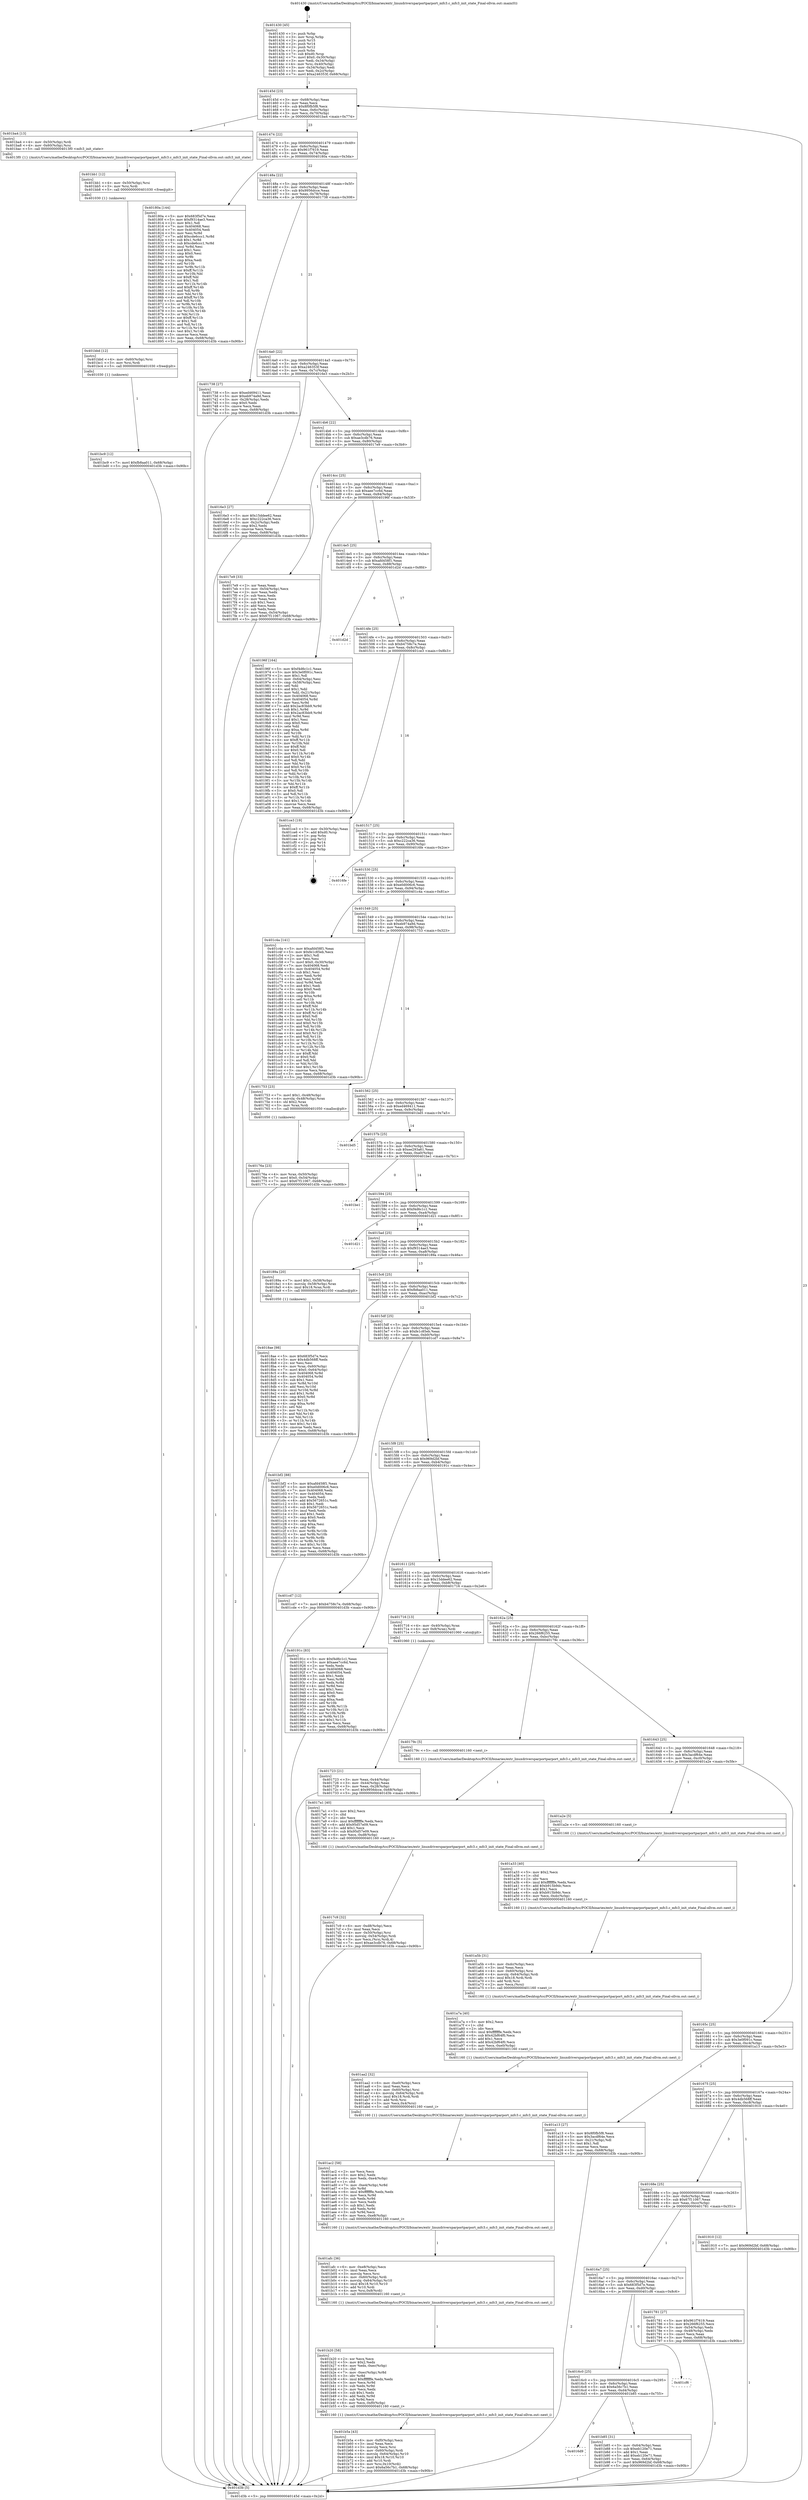 digraph "0x401430" {
  label = "0x401430 (/mnt/c/Users/mathe/Desktop/tcc/POCII/binaries/extr_linuxdriversparportparport_mfc3.c_mfc3_init_state_Final-ollvm.out::main(0))"
  labelloc = "t"
  node[shape=record]

  Entry [label="",width=0.3,height=0.3,shape=circle,fillcolor=black,style=filled]
  "0x40145d" [label="{
     0x40145d [23]\l
     | [instrs]\l
     &nbsp;&nbsp;0x40145d \<+3\>: mov -0x68(%rbp),%eax\l
     &nbsp;&nbsp;0x401460 \<+2\>: mov %eax,%ecx\l
     &nbsp;&nbsp;0x401462 \<+6\>: sub $0x8f0fb5f8,%ecx\l
     &nbsp;&nbsp;0x401468 \<+3\>: mov %eax,-0x6c(%rbp)\l
     &nbsp;&nbsp;0x40146b \<+3\>: mov %ecx,-0x70(%rbp)\l
     &nbsp;&nbsp;0x40146e \<+6\>: je 0000000000401ba4 \<main+0x774\>\l
  }"]
  "0x401ba4" [label="{
     0x401ba4 [13]\l
     | [instrs]\l
     &nbsp;&nbsp;0x401ba4 \<+4\>: mov -0x50(%rbp),%rdi\l
     &nbsp;&nbsp;0x401ba8 \<+4\>: mov -0x60(%rbp),%rsi\l
     &nbsp;&nbsp;0x401bac \<+5\>: call 00000000004013f0 \<mfc3_init_state\>\l
     | [calls]\l
     &nbsp;&nbsp;0x4013f0 \{1\} (/mnt/c/Users/mathe/Desktop/tcc/POCII/binaries/extr_linuxdriversparportparport_mfc3.c_mfc3_init_state_Final-ollvm.out::mfc3_init_state)\l
  }"]
  "0x401474" [label="{
     0x401474 [22]\l
     | [instrs]\l
     &nbsp;&nbsp;0x401474 \<+5\>: jmp 0000000000401479 \<main+0x49\>\l
     &nbsp;&nbsp;0x401479 \<+3\>: mov -0x6c(%rbp),%eax\l
     &nbsp;&nbsp;0x40147c \<+5\>: sub $0x961f7619,%eax\l
     &nbsp;&nbsp;0x401481 \<+3\>: mov %eax,-0x74(%rbp)\l
     &nbsp;&nbsp;0x401484 \<+6\>: je 000000000040180a \<main+0x3da\>\l
  }"]
  Exit [label="",width=0.3,height=0.3,shape=circle,fillcolor=black,style=filled,peripheries=2]
  "0x40180a" [label="{
     0x40180a [144]\l
     | [instrs]\l
     &nbsp;&nbsp;0x40180a \<+5\>: mov $0x683f5d7e,%eax\l
     &nbsp;&nbsp;0x40180f \<+5\>: mov $0xf9314ae3,%ecx\l
     &nbsp;&nbsp;0x401814 \<+2\>: mov $0x1,%dl\l
     &nbsp;&nbsp;0x401816 \<+7\>: mov 0x404068,%esi\l
     &nbsp;&nbsp;0x40181d \<+7\>: mov 0x404054,%edi\l
     &nbsp;&nbsp;0x401824 \<+3\>: mov %esi,%r8d\l
     &nbsp;&nbsp;0x401827 \<+7\>: add $0xcde6ccc1,%r8d\l
     &nbsp;&nbsp;0x40182e \<+4\>: sub $0x1,%r8d\l
     &nbsp;&nbsp;0x401832 \<+7\>: sub $0xcde6ccc1,%r8d\l
     &nbsp;&nbsp;0x401839 \<+4\>: imul %r8d,%esi\l
     &nbsp;&nbsp;0x40183d \<+3\>: and $0x1,%esi\l
     &nbsp;&nbsp;0x401840 \<+3\>: cmp $0x0,%esi\l
     &nbsp;&nbsp;0x401843 \<+4\>: sete %r9b\l
     &nbsp;&nbsp;0x401847 \<+3\>: cmp $0xa,%edi\l
     &nbsp;&nbsp;0x40184a \<+4\>: setl %r10b\l
     &nbsp;&nbsp;0x40184e \<+3\>: mov %r9b,%r11b\l
     &nbsp;&nbsp;0x401851 \<+4\>: xor $0xff,%r11b\l
     &nbsp;&nbsp;0x401855 \<+3\>: mov %r10b,%bl\l
     &nbsp;&nbsp;0x401858 \<+3\>: xor $0xff,%bl\l
     &nbsp;&nbsp;0x40185b \<+3\>: xor $0x1,%dl\l
     &nbsp;&nbsp;0x40185e \<+3\>: mov %r11b,%r14b\l
     &nbsp;&nbsp;0x401861 \<+4\>: and $0xff,%r14b\l
     &nbsp;&nbsp;0x401865 \<+3\>: and %dl,%r9b\l
     &nbsp;&nbsp;0x401868 \<+3\>: mov %bl,%r15b\l
     &nbsp;&nbsp;0x40186b \<+4\>: and $0xff,%r15b\l
     &nbsp;&nbsp;0x40186f \<+3\>: and %dl,%r10b\l
     &nbsp;&nbsp;0x401872 \<+3\>: or %r9b,%r14b\l
     &nbsp;&nbsp;0x401875 \<+3\>: or %r10b,%r15b\l
     &nbsp;&nbsp;0x401878 \<+3\>: xor %r15b,%r14b\l
     &nbsp;&nbsp;0x40187b \<+3\>: or %bl,%r11b\l
     &nbsp;&nbsp;0x40187e \<+4\>: xor $0xff,%r11b\l
     &nbsp;&nbsp;0x401882 \<+3\>: or $0x1,%dl\l
     &nbsp;&nbsp;0x401885 \<+3\>: and %dl,%r11b\l
     &nbsp;&nbsp;0x401888 \<+3\>: or %r11b,%r14b\l
     &nbsp;&nbsp;0x40188b \<+4\>: test $0x1,%r14b\l
     &nbsp;&nbsp;0x40188f \<+3\>: cmovne %ecx,%eax\l
     &nbsp;&nbsp;0x401892 \<+3\>: mov %eax,-0x68(%rbp)\l
     &nbsp;&nbsp;0x401895 \<+5\>: jmp 0000000000401d3b \<main+0x90b\>\l
  }"]
  "0x40148a" [label="{
     0x40148a [22]\l
     | [instrs]\l
     &nbsp;&nbsp;0x40148a \<+5\>: jmp 000000000040148f \<main+0x5f\>\l
     &nbsp;&nbsp;0x40148f \<+3\>: mov -0x6c(%rbp),%eax\l
     &nbsp;&nbsp;0x401492 \<+5\>: sub $0x9956dcce,%eax\l
     &nbsp;&nbsp;0x401497 \<+3\>: mov %eax,-0x78(%rbp)\l
     &nbsp;&nbsp;0x40149a \<+6\>: je 0000000000401738 \<main+0x308\>\l
  }"]
  "0x401bc9" [label="{
     0x401bc9 [12]\l
     | [instrs]\l
     &nbsp;&nbsp;0x401bc9 \<+7\>: movl $0xfb8aa011,-0x68(%rbp)\l
     &nbsp;&nbsp;0x401bd0 \<+5\>: jmp 0000000000401d3b \<main+0x90b\>\l
  }"]
  "0x401738" [label="{
     0x401738 [27]\l
     | [instrs]\l
     &nbsp;&nbsp;0x401738 \<+5\>: mov $0xed469411,%eax\l
     &nbsp;&nbsp;0x40173d \<+5\>: mov $0xeb974a9d,%ecx\l
     &nbsp;&nbsp;0x401742 \<+3\>: mov -0x28(%rbp),%edx\l
     &nbsp;&nbsp;0x401745 \<+3\>: cmp $0x0,%edx\l
     &nbsp;&nbsp;0x401748 \<+3\>: cmove %ecx,%eax\l
     &nbsp;&nbsp;0x40174b \<+3\>: mov %eax,-0x68(%rbp)\l
     &nbsp;&nbsp;0x40174e \<+5\>: jmp 0000000000401d3b \<main+0x90b\>\l
  }"]
  "0x4014a0" [label="{
     0x4014a0 [22]\l
     | [instrs]\l
     &nbsp;&nbsp;0x4014a0 \<+5\>: jmp 00000000004014a5 \<main+0x75\>\l
     &nbsp;&nbsp;0x4014a5 \<+3\>: mov -0x6c(%rbp),%eax\l
     &nbsp;&nbsp;0x4014a8 \<+5\>: sub $0xa246353f,%eax\l
     &nbsp;&nbsp;0x4014ad \<+3\>: mov %eax,-0x7c(%rbp)\l
     &nbsp;&nbsp;0x4014b0 \<+6\>: je 00000000004016e3 \<main+0x2b3\>\l
  }"]
  "0x401bbd" [label="{
     0x401bbd [12]\l
     | [instrs]\l
     &nbsp;&nbsp;0x401bbd \<+4\>: mov -0x60(%rbp),%rsi\l
     &nbsp;&nbsp;0x401bc1 \<+3\>: mov %rsi,%rdi\l
     &nbsp;&nbsp;0x401bc4 \<+5\>: call 0000000000401030 \<free@plt\>\l
     | [calls]\l
     &nbsp;&nbsp;0x401030 \{1\} (unknown)\l
  }"]
  "0x4016e3" [label="{
     0x4016e3 [27]\l
     | [instrs]\l
     &nbsp;&nbsp;0x4016e3 \<+5\>: mov $0x15ddee62,%eax\l
     &nbsp;&nbsp;0x4016e8 \<+5\>: mov $0xc222ca36,%ecx\l
     &nbsp;&nbsp;0x4016ed \<+3\>: mov -0x2c(%rbp),%edx\l
     &nbsp;&nbsp;0x4016f0 \<+3\>: cmp $0x2,%edx\l
     &nbsp;&nbsp;0x4016f3 \<+3\>: cmovne %ecx,%eax\l
     &nbsp;&nbsp;0x4016f6 \<+3\>: mov %eax,-0x68(%rbp)\l
     &nbsp;&nbsp;0x4016f9 \<+5\>: jmp 0000000000401d3b \<main+0x90b\>\l
  }"]
  "0x4014b6" [label="{
     0x4014b6 [22]\l
     | [instrs]\l
     &nbsp;&nbsp;0x4014b6 \<+5\>: jmp 00000000004014bb \<main+0x8b\>\l
     &nbsp;&nbsp;0x4014bb \<+3\>: mov -0x6c(%rbp),%eax\l
     &nbsp;&nbsp;0x4014be \<+5\>: sub $0xae3cdb76,%eax\l
     &nbsp;&nbsp;0x4014c3 \<+3\>: mov %eax,-0x80(%rbp)\l
     &nbsp;&nbsp;0x4014c6 \<+6\>: je 00000000004017e9 \<main+0x3b9\>\l
  }"]
  "0x401d3b" [label="{
     0x401d3b [5]\l
     | [instrs]\l
     &nbsp;&nbsp;0x401d3b \<+5\>: jmp 000000000040145d \<main+0x2d\>\l
  }"]
  "0x401430" [label="{
     0x401430 [45]\l
     | [instrs]\l
     &nbsp;&nbsp;0x401430 \<+1\>: push %rbp\l
     &nbsp;&nbsp;0x401431 \<+3\>: mov %rsp,%rbp\l
     &nbsp;&nbsp;0x401434 \<+2\>: push %r15\l
     &nbsp;&nbsp;0x401436 \<+2\>: push %r14\l
     &nbsp;&nbsp;0x401438 \<+2\>: push %r12\l
     &nbsp;&nbsp;0x40143a \<+1\>: push %rbx\l
     &nbsp;&nbsp;0x40143b \<+7\>: sub $0xd0,%rsp\l
     &nbsp;&nbsp;0x401442 \<+7\>: movl $0x0,-0x30(%rbp)\l
     &nbsp;&nbsp;0x401449 \<+3\>: mov %edi,-0x34(%rbp)\l
     &nbsp;&nbsp;0x40144c \<+4\>: mov %rsi,-0x40(%rbp)\l
     &nbsp;&nbsp;0x401450 \<+3\>: mov -0x34(%rbp),%edi\l
     &nbsp;&nbsp;0x401453 \<+3\>: mov %edi,-0x2c(%rbp)\l
     &nbsp;&nbsp;0x401456 \<+7\>: movl $0xa246353f,-0x68(%rbp)\l
  }"]
  "0x401bb1" [label="{
     0x401bb1 [12]\l
     | [instrs]\l
     &nbsp;&nbsp;0x401bb1 \<+4\>: mov -0x50(%rbp),%rsi\l
     &nbsp;&nbsp;0x401bb5 \<+3\>: mov %rsi,%rdi\l
     &nbsp;&nbsp;0x401bb8 \<+5\>: call 0000000000401030 \<free@plt\>\l
     | [calls]\l
     &nbsp;&nbsp;0x401030 \{1\} (unknown)\l
  }"]
  "0x4017e9" [label="{
     0x4017e9 [33]\l
     | [instrs]\l
     &nbsp;&nbsp;0x4017e9 \<+2\>: xor %eax,%eax\l
     &nbsp;&nbsp;0x4017eb \<+3\>: mov -0x54(%rbp),%ecx\l
     &nbsp;&nbsp;0x4017ee \<+2\>: mov %eax,%edx\l
     &nbsp;&nbsp;0x4017f0 \<+2\>: sub %ecx,%edx\l
     &nbsp;&nbsp;0x4017f2 \<+2\>: mov %eax,%ecx\l
     &nbsp;&nbsp;0x4017f4 \<+3\>: sub $0x1,%ecx\l
     &nbsp;&nbsp;0x4017f7 \<+2\>: add %ecx,%edx\l
     &nbsp;&nbsp;0x4017f9 \<+2\>: sub %edx,%eax\l
     &nbsp;&nbsp;0x4017fb \<+3\>: mov %eax,-0x54(%rbp)\l
     &nbsp;&nbsp;0x4017fe \<+7\>: movl $0x67f11067,-0x68(%rbp)\l
     &nbsp;&nbsp;0x401805 \<+5\>: jmp 0000000000401d3b \<main+0x90b\>\l
  }"]
  "0x4014cc" [label="{
     0x4014cc [25]\l
     | [instrs]\l
     &nbsp;&nbsp;0x4014cc \<+5\>: jmp 00000000004014d1 \<main+0xa1\>\l
     &nbsp;&nbsp;0x4014d1 \<+3\>: mov -0x6c(%rbp),%eax\l
     &nbsp;&nbsp;0x4014d4 \<+5\>: sub $0xaee7cc6d,%eax\l
     &nbsp;&nbsp;0x4014d9 \<+6\>: mov %eax,-0x84(%rbp)\l
     &nbsp;&nbsp;0x4014df \<+6\>: je 000000000040196f \<main+0x53f\>\l
  }"]
  "0x4016d9" [label="{
     0x4016d9\l
  }", style=dashed]
  "0x40196f" [label="{
     0x40196f [164]\l
     | [instrs]\l
     &nbsp;&nbsp;0x40196f \<+5\>: mov $0xf4d6c1c1,%eax\l
     &nbsp;&nbsp;0x401974 \<+5\>: mov $0x3e0f091c,%ecx\l
     &nbsp;&nbsp;0x401979 \<+2\>: mov $0x1,%dl\l
     &nbsp;&nbsp;0x40197b \<+3\>: mov -0x64(%rbp),%esi\l
     &nbsp;&nbsp;0x40197e \<+3\>: cmp -0x58(%rbp),%esi\l
     &nbsp;&nbsp;0x401981 \<+4\>: setl %dil\l
     &nbsp;&nbsp;0x401985 \<+4\>: and $0x1,%dil\l
     &nbsp;&nbsp;0x401989 \<+4\>: mov %dil,-0x21(%rbp)\l
     &nbsp;&nbsp;0x40198d \<+7\>: mov 0x404068,%esi\l
     &nbsp;&nbsp;0x401994 \<+8\>: mov 0x404054,%r8d\l
     &nbsp;&nbsp;0x40199c \<+3\>: mov %esi,%r9d\l
     &nbsp;&nbsp;0x40199f \<+7\>: add $0x2ac83bb9,%r9d\l
     &nbsp;&nbsp;0x4019a6 \<+4\>: sub $0x1,%r9d\l
     &nbsp;&nbsp;0x4019aa \<+7\>: sub $0x2ac83bb9,%r9d\l
     &nbsp;&nbsp;0x4019b1 \<+4\>: imul %r9d,%esi\l
     &nbsp;&nbsp;0x4019b5 \<+3\>: and $0x1,%esi\l
     &nbsp;&nbsp;0x4019b8 \<+3\>: cmp $0x0,%esi\l
     &nbsp;&nbsp;0x4019bb \<+4\>: sete %dil\l
     &nbsp;&nbsp;0x4019bf \<+4\>: cmp $0xa,%r8d\l
     &nbsp;&nbsp;0x4019c3 \<+4\>: setl %r10b\l
     &nbsp;&nbsp;0x4019c7 \<+3\>: mov %dil,%r11b\l
     &nbsp;&nbsp;0x4019ca \<+4\>: xor $0xff,%r11b\l
     &nbsp;&nbsp;0x4019ce \<+3\>: mov %r10b,%bl\l
     &nbsp;&nbsp;0x4019d1 \<+3\>: xor $0xff,%bl\l
     &nbsp;&nbsp;0x4019d4 \<+3\>: xor $0x0,%dl\l
     &nbsp;&nbsp;0x4019d7 \<+3\>: mov %r11b,%r14b\l
     &nbsp;&nbsp;0x4019da \<+4\>: and $0x0,%r14b\l
     &nbsp;&nbsp;0x4019de \<+3\>: and %dl,%dil\l
     &nbsp;&nbsp;0x4019e1 \<+3\>: mov %bl,%r15b\l
     &nbsp;&nbsp;0x4019e4 \<+4\>: and $0x0,%r15b\l
     &nbsp;&nbsp;0x4019e8 \<+3\>: and %dl,%r10b\l
     &nbsp;&nbsp;0x4019eb \<+3\>: or %dil,%r14b\l
     &nbsp;&nbsp;0x4019ee \<+3\>: or %r10b,%r15b\l
     &nbsp;&nbsp;0x4019f1 \<+3\>: xor %r15b,%r14b\l
     &nbsp;&nbsp;0x4019f4 \<+3\>: or %bl,%r11b\l
     &nbsp;&nbsp;0x4019f7 \<+4\>: xor $0xff,%r11b\l
     &nbsp;&nbsp;0x4019fb \<+3\>: or $0x0,%dl\l
     &nbsp;&nbsp;0x4019fe \<+3\>: and %dl,%r11b\l
     &nbsp;&nbsp;0x401a01 \<+3\>: or %r11b,%r14b\l
     &nbsp;&nbsp;0x401a04 \<+4\>: test $0x1,%r14b\l
     &nbsp;&nbsp;0x401a08 \<+3\>: cmovne %ecx,%eax\l
     &nbsp;&nbsp;0x401a0b \<+3\>: mov %eax,-0x68(%rbp)\l
     &nbsp;&nbsp;0x401a0e \<+5\>: jmp 0000000000401d3b \<main+0x90b\>\l
  }"]
  "0x4014e5" [label="{
     0x4014e5 [25]\l
     | [instrs]\l
     &nbsp;&nbsp;0x4014e5 \<+5\>: jmp 00000000004014ea \<main+0xba\>\l
     &nbsp;&nbsp;0x4014ea \<+3\>: mov -0x6c(%rbp),%eax\l
     &nbsp;&nbsp;0x4014ed \<+5\>: sub $0xafd458f1,%eax\l
     &nbsp;&nbsp;0x4014f2 \<+6\>: mov %eax,-0x88(%rbp)\l
     &nbsp;&nbsp;0x4014f8 \<+6\>: je 0000000000401d2d \<main+0x8fd\>\l
  }"]
  "0x401b85" [label="{
     0x401b85 [31]\l
     | [instrs]\l
     &nbsp;&nbsp;0x401b85 \<+3\>: mov -0x64(%rbp),%eax\l
     &nbsp;&nbsp;0x401b88 \<+5\>: sub $0xeb120e71,%eax\l
     &nbsp;&nbsp;0x401b8d \<+3\>: add $0x1,%eax\l
     &nbsp;&nbsp;0x401b90 \<+5\>: add $0xeb120e71,%eax\l
     &nbsp;&nbsp;0x401b95 \<+3\>: mov %eax,-0x64(%rbp)\l
     &nbsp;&nbsp;0x401b98 \<+7\>: movl $0x969d2bf,-0x68(%rbp)\l
     &nbsp;&nbsp;0x401b9f \<+5\>: jmp 0000000000401d3b \<main+0x90b\>\l
  }"]
  "0x401d2d" [label="{
     0x401d2d\l
  }", style=dashed]
  "0x4014fe" [label="{
     0x4014fe [25]\l
     | [instrs]\l
     &nbsp;&nbsp;0x4014fe \<+5\>: jmp 0000000000401503 \<main+0xd3\>\l
     &nbsp;&nbsp;0x401503 \<+3\>: mov -0x6c(%rbp),%eax\l
     &nbsp;&nbsp;0x401506 \<+5\>: sub $0xb4758c7e,%eax\l
     &nbsp;&nbsp;0x40150b \<+6\>: mov %eax,-0x8c(%rbp)\l
     &nbsp;&nbsp;0x401511 \<+6\>: je 0000000000401ce3 \<main+0x8b3\>\l
  }"]
  "0x4016c0" [label="{
     0x4016c0 [25]\l
     | [instrs]\l
     &nbsp;&nbsp;0x4016c0 \<+5\>: jmp 00000000004016c5 \<main+0x295\>\l
     &nbsp;&nbsp;0x4016c5 \<+3\>: mov -0x6c(%rbp),%eax\l
     &nbsp;&nbsp;0x4016c8 \<+5\>: sub $0x6a56c7b1,%eax\l
     &nbsp;&nbsp;0x4016cd \<+6\>: mov %eax,-0xd4(%rbp)\l
     &nbsp;&nbsp;0x4016d3 \<+6\>: je 0000000000401b85 \<main+0x755\>\l
  }"]
  "0x401ce3" [label="{
     0x401ce3 [19]\l
     | [instrs]\l
     &nbsp;&nbsp;0x401ce3 \<+3\>: mov -0x30(%rbp),%eax\l
     &nbsp;&nbsp;0x401ce6 \<+7\>: add $0xd0,%rsp\l
     &nbsp;&nbsp;0x401ced \<+1\>: pop %rbx\l
     &nbsp;&nbsp;0x401cee \<+2\>: pop %r12\l
     &nbsp;&nbsp;0x401cf0 \<+2\>: pop %r14\l
     &nbsp;&nbsp;0x401cf2 \<+2\>: pop %r15\l
     &nbsp;&nbsp;0x401cf4 \<+1\>: pop %rbp\l
     &nbsp;&nbsp;0x401cf5 \<+1\>: ret\l
  }"]
  "0x401517" [label="{
     0x401517 [25]\l
     | [instrs]\l
     &nbsp;&nbsp;0x401517 \<+5\>: jmp 000000000040151c \<main+0xec\>\l
     &nbsp;&nbsp;0x40151c \<+3\>: mov -0x6c(%rbp),%eax\l
     &nbsp;&nbsp;0x40151f \<+5\>: sub $0xc222ca36,%eax\l
     &nbsp;&nbsp;0x401524 \<+6\>: mov %eax,-0x90(%rbp)\l
     &nbsp;&nbsp;0x40152a \<+6\>: je 00000000004016fe \<main+0x2ce\>\l
  }"]
  "0x401cf6" [label="{
     0x401cf6\l
  }", style=dashed]
  "0x4016fe" [label="{
     0x4016fe\l
  }", style=dashed]
  "0x401530" [label="{
     0x401530 [25]\l
     | [instrs]\l
     &nbsp;&nbsp;0x401530 \<+5\>: jmp 0000000000401535 \<main+0x105\>\l
     &nbsp;&nbsp;0x401535 \<+3\>: mov -0x6c(%rbp),%eax\l
     &nbsp;&nbsp;0x401538 \<+5\>: sub $0xe0d006c6,%eax\l
     &nbsp;&nbsp;0x40153d \<+6\>: mov %eax,-0x94(%rbp)\l
     &nbsp;&nbsp;0x401543 \<+6\>: je 0000000000401c4a \<main+0x81a\>\l
  }"]
  "0x401b5a" [label="{
     0x401b5a [43]\l
     | [instrs]\l
     &nbsp;&nbsp;0x401b5a \<+6\>: mov -0xf0(%rbp),%ecx\l
     &nbsp;&nbsp;0x401b60 \<+3\>: imul %eax,%ecx\l
     &nbsp;&nbsp;0x401b63 \<+3\>: movslq %ecx,%rsi\l
     &nbsp;&nbsp;0x401b66 \<+4\>: mov -0x60(%rbp),%rdi\l
     &nbsp;&nbsp;0x401b6a \<+4\>: movslq -0x64(%rbp),%r10\l
     &nbsp;&nbsp;0x401b6e \<+4\>: imul $0x18,%r10,%r10\l
     &nbsp;&nbsp;0x401b72 \<+3\>: add %r10,%rdi\l
     &nbsp;&nbsp;0x401b75 \<+4\>: mov %rsi,0x10(%rdi)\l
     &nbsp;&nbsp;0x401b79 \<+7\>: movl $0x6a56c7b1,-0x68(%rbp)\l
     &nbsp;&nbsp;0x401b80 \<+5\>: jmp 0000000000401d3b \<main+0x90b\>\l
  }"]
  "0x401c4a" [label="{
     0x401c4a [141]\l
     | [instrs]\l
     &nbsp;&nbsp;0x401c4a \<+5\>: mov $0xafd458f1,%eax\l
     &nbsp;&nbsp;0x401c4f \<+5\>: mov $0xfe1c85eb,%ecx\l
     &nbsp;&nbsp;0x401c54 \<+2\>: mov $0x1,%dl\l
     &nbsp;&nbsp;0x401c56 \<+2\>: xor %esi,%esi\l
     &nbsp;&nbsp;0x401c58 \<+7\>: movl $0x0,-0x30(%rbp)\l
     &nbsp;&nbsp;0x401c5f \<+7\>: mov 0x404068,%edi\l
     &nbsp;&nbsp;0x401c66 \<+8\>: mov 0x404054,%r8d\l
     &nbsp;&nbsp;0x401c6e \<+3\>: sub $0x1,%esi\l
     &nbsp;&nbsp;0x401c71 \<+3\>: mov %edi,%r9d\l
     &nbsp;&nbsp;0x401c74 \<+3\>: add %esi,%r9d\l
     &nbsp;&nbsp;0x401c77 \<+4\>: imul %r9d,%edi\l
     &nbsp;&nbsp;0x401c7b \<+3\>: and $0x1,%edi\l
     &nbsp;&nbsp;0x401c7e \<+3\>: cmp $0x0,%edi\l
     &nbsp;&nbsp;0x401c81 \<+4\>: sete %r10b\l
     &nbsp;&nbsp;0x401c85 \<+4\>: cmp $0xa,%r8d\l
     &nbsp;&nbsp;0x401c89 \<+4\>: setl %r11b\l
     &nbsp;&nbsp;0x401c8d \<+3\>: mov %r10b,%bl\l
     &nbsp;&nbsp;0x401c90 \<+3\>: xor $0xff,%bl\l
     &nbsp;&nbsp;0x401c93 \<+3\>: mov %r11b,%r14b\l
     &nbsp;&nbsp;0x401c96 \<+4\>: xor $0xff,%r14b\l
     &nbsp;&nbsp;0x401c9a \<+3\>: xor $0x0,%dl\l
     &nbsp;&nbsp;0x401c9d \<+3\>: mov %bl,%r15b\l
     &nbsp;&nbsp;0x401ca0 \<+4\>: and $0x0,%r15b\l
     &nbsp;&nbsp;0x401ca4 \<+3\>: and %dl,%r10b\l
     &nbsp;&nbsp;0x401ca7 \<+3\>: mov %r14b,%r12b\l
     &nbsp;&nbsp;0x401caa \<+4\>: and $0x0,%r12b\l
     &nbsp;&nbsp;0x401cae \<+3\>: and %dl,%r11b\l
     &nbsp;&nbsp;0x401cb1 \<+3\>: or %r10b,%r15b\l
     &nbsp;&nbsp;0x401cb4 \<+3\>: or %r11b,%r12b\l
     &nbsp;&nbsp;0x401cb7 \<+3\>: xor %r12b,%r15b\l
     &nbsp;&nbsp;0x401cba \<+3\>: or %r14b,%bl\l
     &nbsp;&nbsp;0x401cbd \<+3\>: xor $0xff,%bl\l
     &nbsp;&nbsp;0x401cc0 \<+3\>: or $0x0,%dl\l
     &nbsp;&nbsp;0x401cc3 \<+2\>: and %dl,%bl\l
     &nbsp;&nbsp;0x401cc5 \<+3\>: or %bl,%r15b\l
     &nbsp;&nbsp;0x401cc8 \<+4\>: test $0x1,%r15b\l
     &nbsp;&nbsp;0x401ccc \<+3\>: cmovne %ecx,%eax\l
     &nbsp;&nbsp;0x401ccf \<+3\>: mov %eax,-0x68(%rbp)\l
     &nbsp;&nbsp;0x401cd2 \<+5\>: jmp 0000000000401d3b \<main+0x90b\>\l
  }"]
  "0x401549" [label="{
     0x401549 [25]\l
     | [instrs]\l
     &nbsp;&nbsp;0x401549 \<+5\>: jmp 000000000040154e \<main+0x11e\>\l
     &nbsp;&nbsp;0x40154e \<+3\>: mov -0x6c(%rbp),%eax\l
     &nbsp;&nbsp;0x401551 \<+5\>: sub $0xeb974a9d,%eax\l
     &nbsp;&nbsp;0x401556 \<+6\>: mov %eax,-0x98(%rbp)\l
     &nbsp;&nbsp;0x40155c \<+6\>: je 0000000000401753 \<main+0x323\>\l
  }"]
  "0x401b20" [label="{
     0x401b20 [58]\l
     | [instrs]\l
     &nbsp;&nbsp;0x401b20 \<+2\>: xor %ecx,%ecx\l
     &nbsp;&nbsp;0x401b22 \<+5\>: mov $0x2,%edx\l
     &nbsp;&nbsp;0x401b27 \<+6\>: mov %edx,-0xec(%rbp)\l
     &nbsp;&nbsp;0x401b2d \<+1\>: cltd\l
     &nbsp;&nbsp;0x401b2e \<+7\>: mov -0xec(%rbp),%r8d\l
     &nbsp;&nbsp;0x401b35 \<+3\>: idiv %r8d\l
     &nbsp;&nbsp;0x401b38 \<+6\>: imul $0xfffffffe,%edx,%edx\l
     &nbsp;&nbsp;0x401b3e \<+3\>: mov %ecx,%r9d\l
     &nbsp;&nbsp;0x401b41 \<+3\>: sub %edx,%r9d\l
     &nbsp;&nbsp;0x401b44 \<+2\>: mov %ecx,%edx\l
     &nbsp;&nbsp;0x401b46 \<+3\>: sub $0x1,%edx\l
     &nbsp;&nbsp;0x401b49 \<+3\>: add %edx,%r9d\l
     &nbsp;&nbsp;0x401b4c \<+3\>: sub %r9d,%ecx\l
     &nbsp;&nbsp;0x401b4f \<+6\>: mov %ecx,-0xf0(%rbp)\l
     &nbsp;&nbsp;0x401b55 \<+5\>: call 0000000000401160 \<next_i\>\l
     | [calls]\l
     &nbsp;&nbsp;0x401160 \{1\} (/mnt/c/Users/mathe/Desktop/tcc/POCII/binaries/extr_linuxdriversparportparport_mfc3.c_mfc3_init_state_Final-ollvm.out::next_i)\l
  }"]
  "0x401753" [label="{
     0x401753 [23]\l
     | [instrs]\l
     &nbsp;&nbsp;0x401753 \<+7\>: movl $0x1,-0x48(%rbp)\l
     &nbsp;&nbsp;0x40175a \<+4\>: movslq -0x48(%rbp),%rax\l
     &nbsp;&nbsp;0x40175e \<+4\>: shl $0x2,%rax\l
     &nbsp;&nbsp;0x401762 \<+3\>: mov %rax,%rdi\l
     &nbsp;&nbsp;0x401765 \<+5\>: call 0000000000401050 \<malloc@plt\>\l
     | [calls]\l
     &nbsp;&nbsp;0x401050 \{1\} (unknown)\l
  }"]
  "0x401562" [label="{
     0x401562 [25]\l
     | [instrs]\l
     &nbsp;&nbsp;0x401562 \<+5\>: jmp 0000000000401567 \<main+0x137\>\l
     &nbsp;&nbsp;0x401567 \<+3\>: mov -0x6c(%rbp),%eax\l
     &nbsp;&nbsp;0x40156a \<+5\>: sub $0xed469411,%eax\l
     &nbsp;&nbsp;0x40156f \<+6\>: mov %eax,-0x9c(%rbp)\l
     &nbsp;&nbsp;0x401575 \<+6\>: je 0000000000401bd5 \<main+0x7a5\>\l
  }"]
  "0x401afc" [label="{
     0x401afc [36]\l
     | [instrs]\l
     &nbsp;&nbsp;0x401afc \<+6\>: mov -0xe8(%rbp),%ecx\l
     &nbsp;&nbsp;0x401b02 \<+3\>: imul %eax,%ecx\l
     &nbsp;&nbsp;0x401b05 \<+3\>: movslq %ecx,%rsi\l
     &nbsp;&nbsp;0x401b08 \<+4\>: mov -0x60(%rbp),%rdi\l
     &nbsp;&nbsp;0x401b0c \<+4\>: movslq -0x64(%rbp),%r10\l
     &nbsp;&nbsp;0x401b10 \<+4\>: imul $0x18,%r10,%r10\l
     &nbsp;&nbsp;0x401b14 \<+3\>: add %r10,%rdi\l
     &nbsp;&nbsp;0x401b17 \<+4\>: mov %rsi,0x8(%rdi)\l
     &nbsp;&nbsp;0x401b1b \<+5\>: call 0000000000401160 \<next_i\>\l
     | [calls]\l
     &nbsp;&nbsp;0x401160 \{1\} (/mnt/c/Users/mathe/Desktop/tcc/POCII/binaries/extr_linuxdriversparportparport_mfc3.c_mfc3_init_state_Final-ollvm.out::next_i)\l
  }"]
  "0x401bd5" [label="{
     0x401bd5\l
  }", style=dashed]
  "0x40157b" [label="{
     0x40157b [25]\l
     | [instrs]\l
     &nbsp;&nbsp;0x40157b \<+5\>: jmp 0000000000401580 \<main+0x150\>\l
     &nbsp;&nbsp;0x401580 \<+3\>: mov -0x6c(%rbp),%eax\l
     &nbsp;&nbsp;0x401583 \<+5\>: sub $0xee293a61,%eax\l
     &nbsp;&nbsp;0x401588 \<+6\>: mov %eax,-0xa0(%rbp)\l
     &nbsp;&nbsp;0x40158e \<+6\>: je 0000000000401be1 \<main+0x7b1\>\l
  }"]
  "0x401ac2" [label="{
     0x401ac2 [58]\l
     | [instrs]\l
     &nbsp;&nbsp;0x401ac2 \<+2\>: xor %ecx,%ecx\l
     &nbsp;&nbsp;0x401ac4 \<+5\>: mov $0x2,%edx\l
     &nbsp;&nbsp;0x401ac9 \<+6\>: mov %edx,-0xe4(%rbp)\l
     &nbsp;&nbsp;0x401acf \<+1\>: cltd\l
     &nbsp;&nbsp;0x401ad0 \<+7\>: mov -0xe4(%rbp),%r8d\l
     &nbsp;&nbsp;0x401ad7 \<+3\>: idiv %r8d\l
     &nbsp;&nbsp;0x401ada \<+6\>: imul $0xfffffffe,%edx,%edx\l
     &nbsp;&nbsp;0x401ae0 \<+3\>: mov %ecx,%r9d\l
     &nbsp;&nbsp;0x401ae3 \<+3\>: sub %edx,%r9d\l
     &nbsp;&nbsp;0x401ae6 \<+2\>: mov %ecx,%edx\l
     &nbsp;&nbsp;0x401ae8 \<+3\>: sub $0x1,%edx\l
     &nbsp;&nbsp;0x401aeb \<+3\>: add %edx,%r9d\l
     &nbsp;&nbsp;0x401aee \<+3\>: sub %r9d,%ecx\l
     &nbsp;&nbsp;0x401af1 \<+6\>: mov %ecx,-0xe8(%rbp)\l
     &nbsp;&nbsp;0x401af7 \<+5\>: call 0000000000401160 \<next_i\>\l
     | [calls]\l
     &nbsp;&nbsp;0x401160 \{1\} (/mnt/c/Users/mathe/Desktop/tcc/POCII/binaries/extr_linuxdriversparportparport_mfc3.c_mfc3_init_state_Final-ollvm.out::next_i)\l
  }"]
  "0x401be1" [label="{
     0x401be1\l
  }", style=dashed]
  "0x401594" [label="{
     0x401594 [25]\l
     | [instrs]\l
     &nbsp;&nbsp;0x401594 \<+5\>: jmp 0000000000401599 \<main+0x169\>\l
     &nbsp;&nbsp;0x401599 \<+3\>: mov -0x6c(%rbp),%eax\l
     &nbsp;&nbsp;0x40159c \<+5\>: sub $0xf4d6c1c1,%eax\l
     &nbsp;&nbsp;0x4015a1 \<+6\>: mov %eax,-0xa4(%rbp)\l
     &nbsp;&nbsp;0x4015a7 \<+6\>: je 0000000000401d21 \<main+0x8f1\>\l
  }"]
  "0x401aa2" [label="{
     0x401aa2 [32]\l
     | [instrs]\l
     &nbsp;&nbsp;0x401aa2 \<+6\>: mov -0xe0(%rbp),%ecx\l
     &nbsp;&nbsp;0x401aa8 \<+3\>: imul %eax,%ecx\l
     &nbsp;&nbsp;0x401aab \<+4\>: mov -0x60(%rbp),%rsi\l
     &nbsp;&nbsp;0x401aaf \<+4\>: movslq -0x64(%rbp),%rdi\l
     &nbsp;&nbsp;0x401ab3 \<+4\>: imul $0x18,%rdi,%rdi\l
     &nbsp;&nbsp;0x401ab7 \<+3\>: add %rdi,%rsi\l
     &nbsp;&nbsp;0x401aba \<+3\>: mov %ecx,0x4(%rsi)\l
     &nbsp;&nbsp;0x401abd \<+5\>: call 0000000000401160 \<next_i\>\l
     | [calls]\l
     &nbsp;&nbsp;0x401160 \{1\} (/mnt/c/Users/mathe/Desktop/tcc/POCII/binaries/extr_linuxdriversparportparport_mfc3.c_mfc3_init_state_Final-ollvm.out::next_i)\l
  }"]
  "0x401d21" [label="{
     0x401d21\l
  }", style=dashed]
  "0x4015ad" [label="{
     0x4015ad [25]\l
     | [instrs]\l
     &nbsp;&nbsp;0x4015ad \<+5\>: jmp 00000000004015b2 \<main+0x182\>\l
     &nbsp;&nbsp;0x4015b2 \<+3\>: mov -0x6c(%rbp),%eax\l
     &nbsp;&nbsp;0x4015b5 \<+5\>: sub $0xf9314ae3,%eax\l
     &nbsp;&nbsp;0x4015ba \<+6\>: mov %eax,-0xa8(%rbp)\l
     &nbsp;&nbsp;0x4015c0 \<+6\>: je 000000000040189a \<main+0x46a\>\l
  }"]
  "0x401a7a" [label="{
     0x401a7a [40]\l
     | [instrs]\l
     &nbsp;&nbsp;0x401a7a \<+5\>: mov $0x2,%ecx\l
     &nbsp;&nbsp;0x401a7f \<+1\>: cltd\l
     &nbsp;&nbsp;0x401a80 \<+2\>: idiv %ecx\l
     &nbsp;&nbsp;0x401a82 \<+6\>: imul $0xfffffffe,%edx,%ecx\l
     &nbsp;&nbsp;0x401a88 \<+6\>: sub $0x42bf64f0,%ecx\l
     &nbsp;&nbsp;0x401a8e \<+3\>: add $0x1,%ecx\l
     &nbsp;&nbsp;0x401a91 \<+6\>: add $0x42bf64f0,%ecx\l
     &nbsp;&nbsp;0x401a97 \<+6\>: mov %ecx,-0xe0(%rbp)\l
     &nbsp;&nbsp;0x401a9d \<+5\>: call 0000000000401160 \<next_i\>\l
     | [calls]\l
     &nbsp;&nbsp;0x401160 \{1\} (/mnt/c/Users/mathe/Desktop/tcc/POCII/binaries/extr_linuxdriversparportparport_mfc3.c_mfc3_init_state_Final-ollvm.out::next_i)\l
  }"]
  "0x40189a" [label="{
     0x40189a [20]\l
     | [instrs]\l
     &nbsp;&nbsp;0x40189a \<+7\>: movl $0x1,-0x58(%rbp)\l
     &nbsp;&nbsp;0x4018a1 \<+4\>: movslq -0x58(%rbp),%rax\l
     &nbsp;&nbsp;0x4018a5 \<+4\>: imul $0x18,%rax,%rdi\l
     &nbsp;&nbsp;0x4018a9 \<+5\>: call 0000000000401050 \<malloc@plt\>\l
     | [calls]\l
     &nbsp;&nbsp;0x401050 \{1\} (unknown)\l
  }"]
  "0x4015c6" [label="{
     0x4015c6 [25]\l
     | [instrs]\l
     &nbsp;&nbsp;0x4015c6 \<+5\>: jmp 00000000004015cb \<main+0x19b\>\l
     &nbsp;&nbsp;0x4015cb \<+3\>: mov -0x6c(%rbp),%eax\l
     &nbsp;&nbsp;0x4015ce \<+5\>: sub $0xfb8aa011,%eax\l
     &nbsp;&nbsp;0x4015d3 \<+6\>: mov %eax,-0xac(%rbp)\l
     &nbsp;&nbsp;0x4015d9 \<+6\>: je 0000000000401bf2 \<main+0x7c2\>\l
  }"]
  "0x401a5b" [label="{
     0x401a5b [31]\l
     | [instrs]\l
     &nbsp;&nbsp;0x401a5b \<+6\>: mov -0xdc(%rbp),%ecx\l
     &nbsp;&nbsp;0x401a61 \<+3\>: imul %eax,%ecx\l
     &nbsp;&nbsp;0x401a64 \<+4\>: mov -0x60(%rbp),%rsi\l
     &nbsp;&nbsp;0x401a68 \<+4\>: movslq -0x64(%rbp),%rdi\l
     &nbsp;&nbsp;0x401a6c \<+4\>: imul $0x18,%rdi,%rdi\l
     &nbsp;&nbsp;0x401a70 \<+3\>: add %rdi,%rsi\l
     &nbsp;&nbsp;0x401a73 \<+2\>: mov %ecx,(%rsi)\l
     &nbsp;&nbsp;0x401a75 \<+5\>: call 0000000000401160 \<next_i\>\l
     | [calls]\l
     &nbsp;&nbsp;0x401160 \{1\} (/mnt/c/Users/mathe/Desktop/tcc/POCII/binaries/extr_linuxdriversparportparport_mfc3.c_mfc3_init_state_Final-ollvm.out::next_i)\l
  }"]
  "0x401bf2" [label="{
     0x401bf2 [88]\l
     | [instrs]\l
     &nbsp;&nbsp;0x401bf2 \<+5\>: mov $0xafd458f1,%eax\l
     &nbsp;&nbsp;0x401bf7 \<+5\>: mov $0xe0d006c6,%ecx\l
     &nbsp;&nbsp;0x401bfc \<+7\>: mov 0x404068,%edx\l
     &nbsp;&nbsp;0x401c03 \<+7\>: mov 0x404054,%esi\l
     &nbsp;&nbsp;0x401c0a \<+2\>: mov %edx,%edi\l
     &nbsp;&nbsp;0x401c0c \<+6\>: add $0x5672651c,%edi\l
     &nbsp;&nbsp;0x401c12 \<+3\>: sub $0x1,%edi\l
     &nbsp;&nbsp;0x401c15 \<+6\>: sub $0x5672651c,%edi\l
     &nbsp;&nbsp;0x401c1b \<+3\>: imul %edi,%edx\l
     &nbsp;&nbsp;0x401c1e \<+3\>: and $0x1,%edx\l
     &nbsp;&nbsp;0x401c21 \<+3\>: cmp $0x0,%edx\l
     &nbsp;&nbsp;0x401c24 \<+4\>: sete %r8b\l
     &nbsp;&nbsp;0x401c28 \<+3\>: cmp $0xa,%esi\l
     &nbsp;&nbsp;0x401c2b \<+4\>: setl %r9b\l
     &nbsp;&nbsp;0x401c2f \<+3\>: mov %r8b,%r10b\l
     &nbsp;&nbsp;0x401c32 \<+3\>: and %r9b,%r10b\l
     &nbsp;&nbsp;0x401c35 \<+3\>: xor %r9b,%r8b\l
     &nbsp;&nbsp;0x401c38 \<+3\>: or %r8b,%r10b\l
     &nbsp;&nbsp;0x401c3b \<+4\>: test $0x1,%r10b\l
     &nbsp;&nbsp;0x401c3f \<+3\>: cmovne %ecx,%eax\l
     &nbsp;&nbsp;0x401c42 \<+3\>: mov %eax,-0x68(%rbp)\l
     &nbsp;&nbsp;0x401c45 \<+5\>: jmp 0000000000401d3b \<main+0x90b\>\l
  }"]
  "0x4015df" [label="{
     0x4015df [25]\l
     | [instrs]\l
     &nbsp;&nbsp;0x4015df \<+5\>: jmp 00000000004015e4 \<main+0x1b4\>\l
     &nbsp;&nbsp;0x4015e4 \<+3\>: mov -0x6c(%rbp),%eax\l
     &nbsp;&nbsp;0x4015e7 \<+5\>: sub $0xfe1c85eb,%eax\l
     &nbsp;&nbsp;0x4015ec \<+6\>: mov %eax,-0xb0(%rbp)\l
     &nbsp;&nbsp;0x4015f2 \<+6\>: je 0000000000401cd7 \<main+0x8a7\>\l
  }"]
  "0x401a33" [label="{
     0x401a33 [40]\l
     | [instrs]\l
     &nbsp;&nbsp;0x401a33 \<+5\>: mov $0x2,%ecx\l
     &nbsp;&nbsp;0x401a38 \<+1\>: cltd\l
     &nbsp;&nbsp;0x401a39 \<+2\>: idiv %ecx\l
     &nbsp;&nbsp;0x401a3b \<+6\>: imul $0xfffffffe,%edx,%ecx\l
     &nbsp;&nbsp;0x401a41 \<+6\>: add $0xb915b9dc,%ecx\l
     &nbsp;&nbsp;0x401a47 \<+3\>: add $0x1,%ecx\l
     &nbsp;&nbsp;0x401a4a \<+6\>: sub $0xb915b9dc,%ecx\l
     &nbsp;&nbsp;0x401a50 \<+6\>: mov %ecx,-0xdc(%rbp)\l
     &nbsp;&nbsp;0x401a56 \<+5\>: call 0000000000401160 \<next_i\>\l
     | [calls]\l
     &nbsp;&nbsp;0x401160 \{1\} (/mnt/c/Users/mathe/Desktop/tcc/POCII/binaries/extr_linuxdriversparportparport_mfc3.c_mfc3_init_state_Final-ollvm.out::next_i)\l
  }"]
  "0x401cd7" [label="{
     0x401cd7 [12]\l
     | [instrs]\l
     &nbsp;&nbsp;0x401cd7 \<+7\>: movl $0xb4758c7e,-0x68(%rbp)\l
     &nbsp;&nbsp;0x401cde \<+5\>: jmp 0000000000401d3b \<main+0x90b\>\l
  }"]
  "0x4015f8" [label="{
     0x4015f8 [25]\l
     | [instrs]\l
     &nbsp;&nbsp;0x4015f8 \<+5\>: jmp 00000000004015fd \<main+0x1cd\>\l
     &nbsp;&nbsp;0x4015fd \<+3\>: mov -0x6c(%rbp),%eax\l
     &nbsp;&nbsp;0x401600 \<+5\>: sub $0x969d2bf,%eax\l
     &nbsp;&nbsp;0x401605 \<+6\>: mov %eax,-0xb4(%rbp)\l
     &nbsp;&nbsp;0x40160b \<+6\>: je 000000000040191c \<main+0x4ec\>\l
  }"]
  "0x4018ae" [label="{
     0x4018ae [98]\l
     | [instrs]\l
     &nbsp;&nbsp;0x4018ae \<+5\>: mov $0x683f5d7e,%ecx\l
     &nbsp;&nbsp;0x4018b3 \<+5\>: mov $0x4db568ff,%edx\l
     &nbsp;&nbsp;0x4018b8 \<+2\>: xor %esi,%esi\l
     &nbsp;&nbsp;0x4018ba \<+4\>: mov %rax,-0x60(%rbp)\l
     &nbsp;&nbsp;0x4018be \<+7\>: movl $0x0,-0x64(%rbp)\l
     &nbsp;&nbsp;0x4018c5 \<+8\>: mov 0x404068,%r8d\l
     &nbsp;&nbsp;0x4018cd \<+8\>: mov 0x404054,%r9d\l
     &nbsp;&nbsp;0x4018d5 \<+3\>: sub $0x1,%esi\l
     &nbsp;&nbsp;0x4018d8 \<+3\>: mov %r8d,%r10d\l
     &nbsp;&nbsp;0x4018db \<+3\>: add %esi,%r10d\l
     &nbsp;&nbsp;0x4018de \<+4\>: imul %r10d,%r8d\l
     &nbsp;&nbsp;0x4018e2 \<+4\>: and $0x1,%r8d\l
     &nbsp;&nbsp;0x4018e6 \<+4\>: cmp $0x0,%r8d\l
     &nbsp;&nbsp;0x4018ea \<+4\>: sete %r11b\l
     &nbsp;&nbsp;0x4018ee \<+4\>: cmp $0xa,%r9d\l
     &nbsp;&nbsp;0x4018f2 \<+3\>: setl %bl\l
     &nbsp;&nbsp;0x4018f5 \<+3\>: mov %r11b,%r14b\l
     &nbsp;&nbsp;0x4018f8 \<+3\>: and %bl,%r14b\l
     &nbsp;&nbsp;0x4018fb \<+3\>: xor %bl,%r11b\l
     &nbsp;&nbsp;0x4018fe \<+3\>: or %r11b,%r14b\l
     &nbsp;&nbsp;0x401901 \<+4\>: test $0x1,%r14b\l
     &nbsp;&nbsp;0x401905 \<+3\>: cmovne %edx,%ecx\l
     &nbsp;&nbsp;0x401908 \<+3\>: mov %ecx,-0x68(%rbp)\l
     &nbsp;&nbsp;0x40190b \<+5\>: jmp 0000000000401d3b \<main+0x90b\>\l
  }"]
  "0x40191c" [label="{
     0x40191c [83]\l
     | [instrs]\l
     &nbsp;&nbsp;0x40191c \<+5\>: mov $0xf4d6c1c1,%eax\l
     &nbsp;&nbsp;0x401921 \<+5\>: mov $0xaee7cc6d,%ecx\l
     &nbsp;&nbsp;0x401926 \<+2\>: xor %edx,%edx\l
     &nbsp;&nbsp;0x401928 \<+7\>: mov 0x404068,%esi\l
     &nbsp;&nbsp;0x40192f \<+7\>: mov 0x404054,%edi\l
     &nbsp;&nbsp;0x401936 \<+3\>: sub $0x1,%edx\l
     &nbsp;&nbsp;0x401939 \<+3\>: mov %esi,%r8d\l
     &nbsp;&nbsp;0x40193c \<+3\>: add %edx,%r8d\l
     &nbsp;&nbsp;0x40193f \<+4\>: imul %r8d,%esi\l
     &nbsp;&nbsp;0x401943 \<+3\>: and $0x1,%esi\l
     &nbsp;&nbsp;0x401946 \<+3\>: cmp $0x0,%esi\l
     &nbsp;&nbsp;0x401949 \<+4\>: sete %r9b\l
     &nbsp;&nbsp;0x40194d \<+3\>: cmp $0xa,%edi\l
     &nbsp;&nbsp;0x401950 \<+4\>: setl %r10b\l
     &nbsp;&nbsp;0x401954 \<+3\>: mov %r9b,%r11b\l
     &nbsp;&nbsp;0x401957 \<+3\>: and %r10b,%r11b\l
     &nbsp;&nbsp;0x40195a \<+3\>: xor %r10b,%r9b\l
     &nbsp;&nbsp;0x40195d \<+3\>: or %r9b,%r11b\l
     &nbsp;&nbsp;0x401960 \<+4\>: test $0x1,%r11b\l
     &nbsp;&nbsp;0x401964 \<+3\>: cmovne %ecx,%eax\l
     &nbsp;&nbsp;0x401967 \<+3\>: mov %eax,-0x68(%rbp)\l
     &nbsp;&nbsp;0x40196a \<+5\>: jmp 0000000000401d3b \<main+0x90b\>\l
  }"]
  "0x401611" [label="{
     0x401611 [25]\l
     | [instrs]\l
     &nbsp;&nbsp;0x401611 \<+5\>: jmp 0000000000401616 \<main+0x1e6\>\l
     &nbsp;&nbsp;0x401616 \<+3\>: mov -0x6c(%rbp),%eax\l
     &nbsp;&nbsp;0x401619 \<+5\>: sub $0x15ddee62,%eax\l
     &nbsp;&nbsp;0x40161e \<+6\>: mov %eax,-0xb8(%rbp)\l
     &nbsp;&nbsp;0x401624 \<+6\>: je 0000000000401716 \<main+0x2e6\>\l
  }"]
  "0x4017c9" [label="{
     0x4017c9 [32]\l
     | [instrs]\l
     &nbsp;&nbsp;0x4017c9 \<+6\>: mov -0xd8(%rbp),%ecx\l
     &nbsp;&nbsp;0x4017cf \<+3\>: imul %eax,%ecx\l
     &nbsp;&nbsp;0x4017d2 \<+4\>: mov -0x50(%rbp),%rsi\l
     &nbsp;&nbsp;0x4017d6 \<+4\>: movslq -0x54(%rbp),%rdi\l
     &nbsp;&nbsp;0x4017da \<+3\>: mov %ecx,(%rsi,%rdi,4)\l
     &nbsp;&nbsp;0x4017dd \<+7\>: movl $0xae3cdb76,-0x68(%rbp)\l
     &nbsp;&nbsp;0x4017e4 \<+5\>: jmp 0000000000401d3b \<main+0x90b\>\l
  }"]
  "0x401716" [label="{
     0x401716 [13]\l
     | [instrs]\l
     &nbsp;&nbsp;0x401716 \<+4\>: mov -0x40(%rbp),%rax\l
     &nbsp;&nbsp;0x40171a \<+4\>: mov 0x8(%rax),%rdi\l
     &nbsp;&nbsp;0x40171e \<+5\>: call 0000000000401060 \<atoi@plt\>\l
     | [calls]\l
     &nbsp;&nbsp;0x401060 \{1\} (unknown)\l
  }"]
  "0x40162a" [label="{
     0x40162a [25]\l
     | [instrs]\l
     &nbsp;&nbsp;0x40162a \<+5\>: jmp 000000000040162f \<main+0x1ff\>\l
     &nbsp;&nbsp;0x40162f \<+3\>: mov -0x6c(%rbp),%eax\l
     &nbsp;&nbsp;0x401632 \<+5\>: sub $0x266f6255,%eax\l
     &nbsp;&nbsp;0x401637 \<+6\>: mov %eax,-0xbc(%rbp)\l
     &nbsp;&nbsp;0x40163d \<+6\>: je 000000000040179c \<main+0x36c\>\l
  }"]
  "0x401723" [label="{
     0x401723 [21]\l
     | [instrs]\l
     &nbsp;&nbsp;0x401723 \<+3\>: mov %eax,-0x44(%rbp)\l
     &nbsp;&nbsp;0x401726 \<+3\>: mov -0x44(%rbp),%eax\l
     &nbsp;&nbsp;0x401729 \<+3\>: mov %eax,-0x28(%rbp)\l
     &nbsp;&nbsp;0x40172c \<+7\>: movl $0x9956dcce,-0x68(%rbp)\l
     &nbsp;&nbsp;0x401733 \<+5\>: jmp 0000000000401d3b \<main+0x90b\>\l
  }"]
  "0x40176a" [label="{
     0x40176a [23]\l
     | [instrs]\l
     &nbsp;&nbsp;0x40176a \<+4\>: mov %rax,-0x50(%rbp)\l
     &nbsp;&nbsp;0x40176e \<+7\>: movl $0x0,-0x54(%rbp)\l
     &nbsp;&nbsp;0x401775 \<+7\>: movl $0x67f11067,-0x68(%rbp)\l
     &nbsp;&nbsp;0x40177c \<+5\>: jmp 0000000000401d3b \<main+0x90b\>\l
  }"]
  "0x4017a1" [label="{
     0x4017a1 [40]\l
     | [instrs]\l
     &nbsp;&nbsp;0x4017a1 \<+5\>: mov $0x2,%ecx\l
     &nbsp;&nbsp;0x4017a6 \<+1\>: cltd\l
     &nbsp;&nbsp;0x4017a7 \<+2\>: idiv %ecx\l
     &nbsp;&nbsp;0x4017a9 \<+6\>: imul $0xfffffffe,%edx,%ecx\l
     &nbsp;&nbsp;0x4017af \<+6\>: add $0x95d57e09,%ecx\l
     &nbsp;&nbsp;0x4017b5 \<+3\>: add $0x1,%ecx\l
     &nbsp;&nbsp;0x4017b8 \<+6\>: sub $0x95d57e09,%ecx\l
     &nbsp;&nbsp;0x4017be \<+6\>: mov %ecx,-0xd8(%rbp)\l
     &nbsp;&nbsp;0x4017c4 \<+5\>: call 0000000000401160 \<next_i\>\l
     | [calls]\l
     &nbsp;&nbsp;0x401160 \{1\} (/mnt/c/Users/mathe/Desktop/tcc/POCII/binaries/extr_linuxdriversparportparport_mfc3.c_mfc3_init_state_Final-ollvm.out::next_i)\l
  }"]
  "0x40179c" [label="{
     0x40179c [5]\l
     | [instrs]\l
     &nbsp;&nbsp;0x40179c \<+5\>: call 0000000000401160 \<next_i\>\l
     | [calls]\l
     &nbsp;&nbsp;0x401160 \{1\} (/mnt/c/Users/mathe/Desktop/tcc/POCII/binaries/extr_linuxdriversparportparport_mfc3.c_mfc3_init_state_Final-ollvm.out::next_i)\l
  }"]
  "0x401643" [label="{
     0x401643 [25]\l
     | [instrs]\l
     &nbsp;&nbsp;0x401643 \<+5\>: jmp 0000000000401648 \<main+0x218\>\l
     &nbsp;&nbsp;0x401648 \<+3\>: mov -0x6c(%rbp),%eax\l
     &nbsp;&nbsp;0x40164b \<+5\>: sub $0x3acdf64e,%eax\l
     &nbsp;&nbsp;0x401650 \<+6\>: mov %eax,-0xc0(%rbp)\l
     &nbsp;&nbsp;0x401656 \<+6\>: je 0000000000401a2e \<main+0x5fe\>\l
  }"]
  "0x4016a7" [label="{
     0x4016a7 [25]\l
     | [instrs]\l
     &nbsp;&nbsp;0x4016a7 \<+5\>: jmp 00000000004016ac \<main+0x27c\>\l
     &nbsp;&nbsp;0x4016ac \<+3\>: mov -0x6c(%rbp),%eax\l
     &nbsp;&nbsp;0x4016af \<+5\>: sub $0x683f5d7e,%eax\l
     &nbsp;&nbsp;0x4016b4 \<+6\>: mov %eax,-0xd0(%rbp)\l
     &nbsp;&nbsp;0x4016ba \<+6\>: je 0000000000401cf6 \<main+0x8c6\>\l
  }"]
  "0x401a2e" [label="{
     0x401a2e [5]\l
     | [instrs]\l
     &nbsp;&nbsp;0x401a2e \<+5\>: call 0000000000401160 \<next_i\>\l
     | [calls]\l
     &nbsp;&nbsp;0x401160 \{1\} (/mnt/c/Users/mathe/Desktop/tcc/POCII/binaries/extr_linuxdriversparportparport_mfc3.c_mfc3_init_state_Final-ollvm.out::next_i)\l
  }"]
  "0x40165c" [label="{
     0x40165c [25]\l
     | [instrs]\l
     &nbsp;&nbsp;0x40165c \<+5\>: jmp 0000000000401661 \<main+0x231\>\l
     &nbsp;&nbsp;0x401661 \<+3\>: mov -0x6c(%rbp),%eax\l
     &nbsp;&nbsp;0x401664 \<+5\>: sub $0x3e0f091c,%eax\l
     &nbsp;&nbsp;0x401669 \<+6\>: mov %eax,-0xc4(%rbp)\l
     &nbsp;&nbsp;0x40166f \<+6\>: je 0000000000401a13 \<main+0x5e3\>\l
  }"]
  "0x401781" [label="{
     0x401781 [27]\l
     | [instrs]\l
     &nbsp;&nbsp;0x401781 \<+5\>: mov $0x961f7619,%eax\l
     &nbsp;&nbsp;0x401786 \<+5\>: mov $0x266f6255,%ecx\l
     &nbsp;&nbsp;0x40178b \<+3\>: mov -0x54(%rbp),%edx\l
     &nbsp;&nbsp;0x40178e \<+3\>: cmp -0x48(%rbp),%edx\l
     &nbsp;&nbsp;0x401791 \<+3\>: cmovl %ecx,%eax\l
     &nbsp;&nbsp;0x401794 \<+3\>: mov %eax,-0x68(%rbp)\l
     &nbsp;&nbsp;0x401797 \<+5\>: jmp 0000000000401d3b \<main+0x90b\>\l
  }"]
  "0x401a13" [label="{
     0x401a13 [27]\l
     | [instrs]\l
     &nbsp;&nbsp;0x401a13 \<+5\>: mov $0x8f0fb5f8,%eax\l
     &nbsp;&nbsp;0x401a18 \<+5\>: mov $0x3acdf64e,%ecx\l
     &nbsp;&nbsp;0x401a1d \<+3\>: mov -0x21(%rbp),%dl\l
     &nbsp;&nbsp;0x401a20 \<+3\>: test $0x1,%dl\l
     &nbsp;&nbsp;0x401a23 \<+3\>: cmovne %ecx,%eax\l
     &nbsp;&nbsp;0x401a26 \<+3\>: mov %eax,-0x68(%rbp)\l
     &nbsp;&nbsp;0x401a29 \<+5\>: jmp 0000000000401d3b \<main+0x90b\>\l
  }"]
  "0x401675" [label="{
     0x401675 [25]\l
     | [instrs]\l
     &nbsp;&nbsp;0x401675 \<+5\>: jmp 000000000040167a \<main+0x24a\>\l
     &nbsp;&nbsp;0x40167a \<+3\>: mov -0x6c(%rbp),%eax\l
     &nbsp;&nbsp;0x40167d \<+5\>: sub $0x4db568ff,%eax\l
     &nbsp;&nbsp;0x401682 \<+6\>: mov %eax,-0xc8(%rbp)\l
     &nbsp;&nbsp;0x401688 \<+6\>: je 0000000000401910 \<main+0x4e0\>\l
  }"]
  "0x40168e" [label="{
     0x40168e [25]\l
     | [instrs]\l
     &nbsp;&nbsp;0x40168e \<+5\>: jmp 0000000000401693 \<main+0x263\>\l
     &nbsp;&nbsp;0x401693 \<+3\>: mov -0x6c(%rbp),%eax\l
     &nbsp;&nbsp;0x401696 \<+5\>: sub $0x67f11067,%eax\l
     &nbsp;&nbsp;0x40169b \<+6\>: mov %eax,-0xcc(%rbp)\l
     &nbsp;&nbsp;0x4016a1 \<+6\>: je 0000000000401781 \<main+0x351\>\l
  }"]
  "0x401910" [label="{
     0x401910 [12]\l
     | [instrs]\l
     &nbsp;&nbsp;0x401910 \<+7\>: movl $0x969d2bf,-0x68(%rbp)\l
     &nbsp;&nbsp;0x401917 \<+5\>: jmp 0000000000401d3b \<main+0x90b\>\l
  }"]
  Entry -> "0x401430" [label=" 1"]
  "0x40145d" -> "0x401ba4" [label=" 1"]
  "0x40145d" -> "0x401474" [label=" 23"]
  "0x401ce3" -> Exit [label=" 1"]
  "0x401474" -> "0x40180a" [label=" 1"]
  "0x401474" -> "0x40148a" [label=" 22"]
  "0x401cd7" -> "0x401d3b" [label=" 1"]
  "0x40148a" -> "0x401738" [label=" 1"]
  "0x40148a" -> "0x4014a0" [label=" 21"]
  "0x401c4a" -> "0x401d3b" [label=" 1"]
  "0x4014a0" -> "0x4016e3" [label=" 1"]
  "0x4014a0" -> "0x4014b6" [label=" 20"]
  "0x4016e3" -> "0x401d3b" [label=" 1"]
  "0x401430" -> "0x40145d" [label=" 1"]
  "0x401d3b" -> "0x40145d" [label=" 23"]
  "0x401bf2" -> "0x401d3b" [label=" 1"]
  "0x4014b6" -> "0x4017e9" [label=" 1"]
  "0x4014b6" -> "0x4014cc" [label=" 19"]
  "0x401bc9" -> "0x401d3b" [label=" 1"]
  "0x4014cc" -> "0x40196f" [label=" 2"]
  "0x4014cc" -> "0x4014e5" [label=" 17"]
  "0x401bbd" -> "0x401bc9" [label=" 1"]
  "0x4014e5" -> "0x401d2d" [label=" 0"]
  "0x4014e5" -> "0x4014fe" [label=" 17"]
  "0x401bb1" -> "0x401bbd" [label=" 1"]
  "0x4014fe" -> "0x401ce3" [label=" 1"]
  "0x4014fe" -> "0x401517" [label=" 16"]
  "0x401b85" -> "0x401d3b" [label=" 1"]
  "0x401517" -> "0x4016fe" [label=" 0"]
  "0x401517" -> "0x401530" [label=" 16"]
  "0x4016c0" -> "0x4016d9" [label=" 0"]
  "0x401530" -> "0x401c4a" [label=" 1"]
  "0x401530" -> "0x401549" [label=" 15"]
  "0x401ba4" -> "0x401bb1" [label=" 1"]
  "0x401549" -> "0x401753" [label=" 1"]
  "0x401549" -> "0x401562" [label=" 14"]
  "0x4016a7" -> "0x4016c0" [label=" 1"]
  "0x401562" -> "0x401bd5" [label=" 0"]
  "0x401562" -> "0x40157b" [label=" 14"]
  "0x4016a7" -> "0x401cf6" [label=" 0"]
  "0x40157b" -> "0x401be1" [label=" 0"]
  "0x40157b" -> "0x401594" [label=" 14"]
  "0x4016c0" -> "0x401b85" [label=" 1"]
  "0x401594" -> "0x401d21" [label=" 0"]
  "0x401594" -> "0x4015ad" [label=" 14"]
  "0x401b5a" -> "0x401d3b" [label=" 1"]
  "0x4015ad" -> "0x40189a" [label=" 1"]
  "0x4015ad" -> "0x4015c6" [label=" 13"]
  "0x401b20" -> "0x401b5a" [label=" 1"]
  "0x4015c6" -> "0x401bf2" [label=" 1"]
  "0x4015c6" -> "0x4015df" [label=" 12"]
  "0x401afc" -> "0x401b20" [label=" 1"]
  "0x4015df" -> "0x401cd7" [label=" 1"]
  "0x4015df" -> "0x4015f8" [label=" 11"]
  "0x401ac2" -> "0x401afc" [label=" 1"]
  "0x4015f8" -> "0x40191c" [label=" 2"]
  "0x4015f8" -> "0x401611" [label=" 9"]
  "0x401aa2" -> "0x401ac2" [label=" 1"]
  "0x401611" -> "0x401716" [label=" 1"]
  "0x401611" -> "0x40162a" [label=" 8"]
  "0x401716" -> "0x401723" [label=" 1"]
  "0x401723" -> "0x401d3b" [label=" 1"]
  "0x401738" -> "0x401d3b" [label=" 1"]
  "0x401753" -> "0x40176a" [label=" 1"]
  "0x40176a" -> "0x401d3b" [label=" 1"]
  "0x401a7a" -> "0x401aa2" [label=" 1"]
  "0x40162a" -> "0x40179c" [label=" 1"]
  "0x40162a" -> "0x401643" [label=" 7"]
  "0x401a5b" -> "0x401a7a" [label=" 1"]
  "0x401643" -> "0x401a2e" [label=" 1"]
  "0x401643" -> "0x40165c" [label=" 6"]
  "0x401a33" -> "0x401a5b" [label=" 1"]
  "0x40165c" -> "0x401a13" [label=" 2"]
  "0x40165c" -> "0x401675" [label=" 4"]
  "0x401a2e" -> "0x401a33" [label=" 1"]
  "0x401675" -> "0x401910" [label=" 1"]
  "0x401675" -> "0x40168e" [label=" 3"]
  "0x401a13" -> "0x401d3b" [label=" 2"]
  "0x40168e" -> "0x401781" [label=" 2"]
  "0x40168e" -> "0x4016a7" [label=" 1"]
  "0x401781" -> "0x401d3b" [label=" 2"]
  "0x40179c" -> "0x4017a1" [label=" 1"]
  "0x4017a1" -> "0x4017c9" [label=" 1"]
  "0x4017c9" -> "0x401d3b" [label=" 1"]
  "0x4017e9" -> "0x401d3b" [label=" 1"]
  "0x40180a" -> "0x401d3b" [label=" 1"]
  "0x40189a" -> "0x4018ae" [label=" 1"]
  "0x4018ae" -> "0x401d3b" [label=" 1"]
  "0x401910" -> "0x401d3b" [label=" 1"]
  "0x40191c" -> "0x401d3b" [label=" 2"]
  "0x40196f" -> "0x401d3b" [label=" 2"]
}
